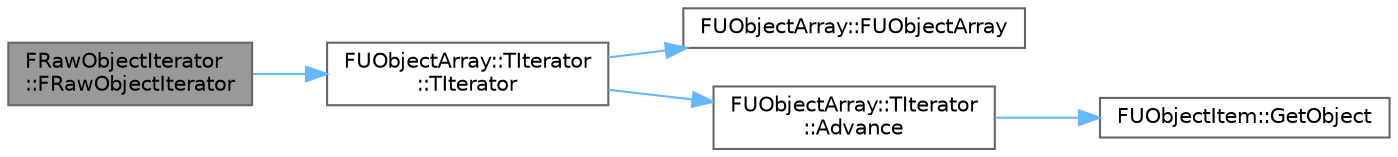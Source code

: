 digraph "FRawObjectIterator::FRawObjectIterator"
{
 // INTERACTIVE_SVG=YES
 // LATEX_PDF_SIZE
  bgcolor="transparent";
  edge [fontname=Helvetica,fontsize=10,labelfontname=Helvetica,labelfontsize=10];
  node [fontname=Helvetica,fontsize=10,shape=box,height=0.2,width=0.4];
  rankdir="LR";
  Node1 [id="Node000001",label="FRawObjectIterator\l::FRawObjectIterator",height=0.2,width=0.4,color="gray40", fillcolor="grey60", style="filled", fontcolor="black",tooltip="Constructor."];
  Node1 -> Node2 [id="edge1_Node000001_Node000002",color="steelblue1",style="solid",tooltip=" "];
  Node2 [id="Node000002",label="FUObjectArray::TIterator\l::TIterator",height=0.2,width=0.4,color="grey40", fillcolor="white", style="filled",URL="$d2/d20/classFUObjectArray_1_1TIterator.html#a8a3acc0daef2d91d3be006a122bc5fe7",tooltip="Constructor."];
  Node2 -> Node3 [id="edge2_Node000002_Node000003",color="steelblue1",style="solid",tooltip=" "];
  Node3 [id="Node000003",label="FUObjectArray::FUObjectArray",height=0.2,width=0.4,color="grey40", fillcolor="white", style="filled",URL="$db/dec/classFUObjectArray.html#a180cc0b37f4c13cc975c488bb6a4ecbd",tooltip="Constructor, initializes to no permanent object pool."];
  Node2 -> Node4 [id="edge3_Node000002_Node000004",color="steelblue1",style="solid",tooltip=" "];
  Node4 [id="Node000004",label="FUObjectArray::TIterator\l::Advance",height=0.2,width=0.4,color="grey40", fillcolor="white", style="filled",URL="$d2/d20/classFUObjectArray_1_1TIterator.html#a0c30097210cb2d10ec76a07cfab4abd0",tooltip="Iterator advance with ordinary name for clarity in subclasses."];
  Node4 -> Node5 [id="edge4_Node000004_Node000005",color="steelblue1",style="solid",tooltip=" "];
  Node5 [id="Node000005",label="FUObjectItem::GetObject",height=0.2,width=0.4,color="grey40", fillcolor="white", style="filled",URL="$dc/d55/structFUObjectItem.html#a6ab9a57b3b40356b00050a084a06904d",tooltip=" "];
}
